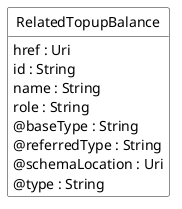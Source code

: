 @startuml
hide circle
hide methods
hide stereotype
show <<Enumeration>> stereotype
skinparam class {
   BackgroundColor<<Enumeration>> #E6F5F7
   BackgroundColor<<Ref>> #FFFFE0
   BackgroundColor<<Pivot>> #FFFFFFF
   BackgroundColor<<SimpleType>> #E2F0DA
   BackgroundColor #FCF2E3
}

class RelatedTopupBalance <<Pivot>> {
    href : Uri
    id : String
    name : String
    role : String
    @baseType : String
    @referredType : String
    @schemaLocation : Uri
    @type : String
}


@enduml
